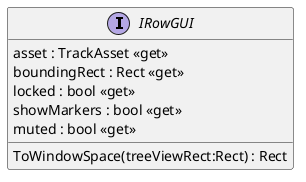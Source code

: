 @startuml
interface IRowGUI {
    asset : TrackAsset <<get>>
    boundingRect : Rect <<get>>
    locked : bool <<get>>
    showMarkers : bool <<get>>
    muted : bool <<get>>
    ToWindowSpace(treeViewRect:Rect) : Rect
}
@enduml
